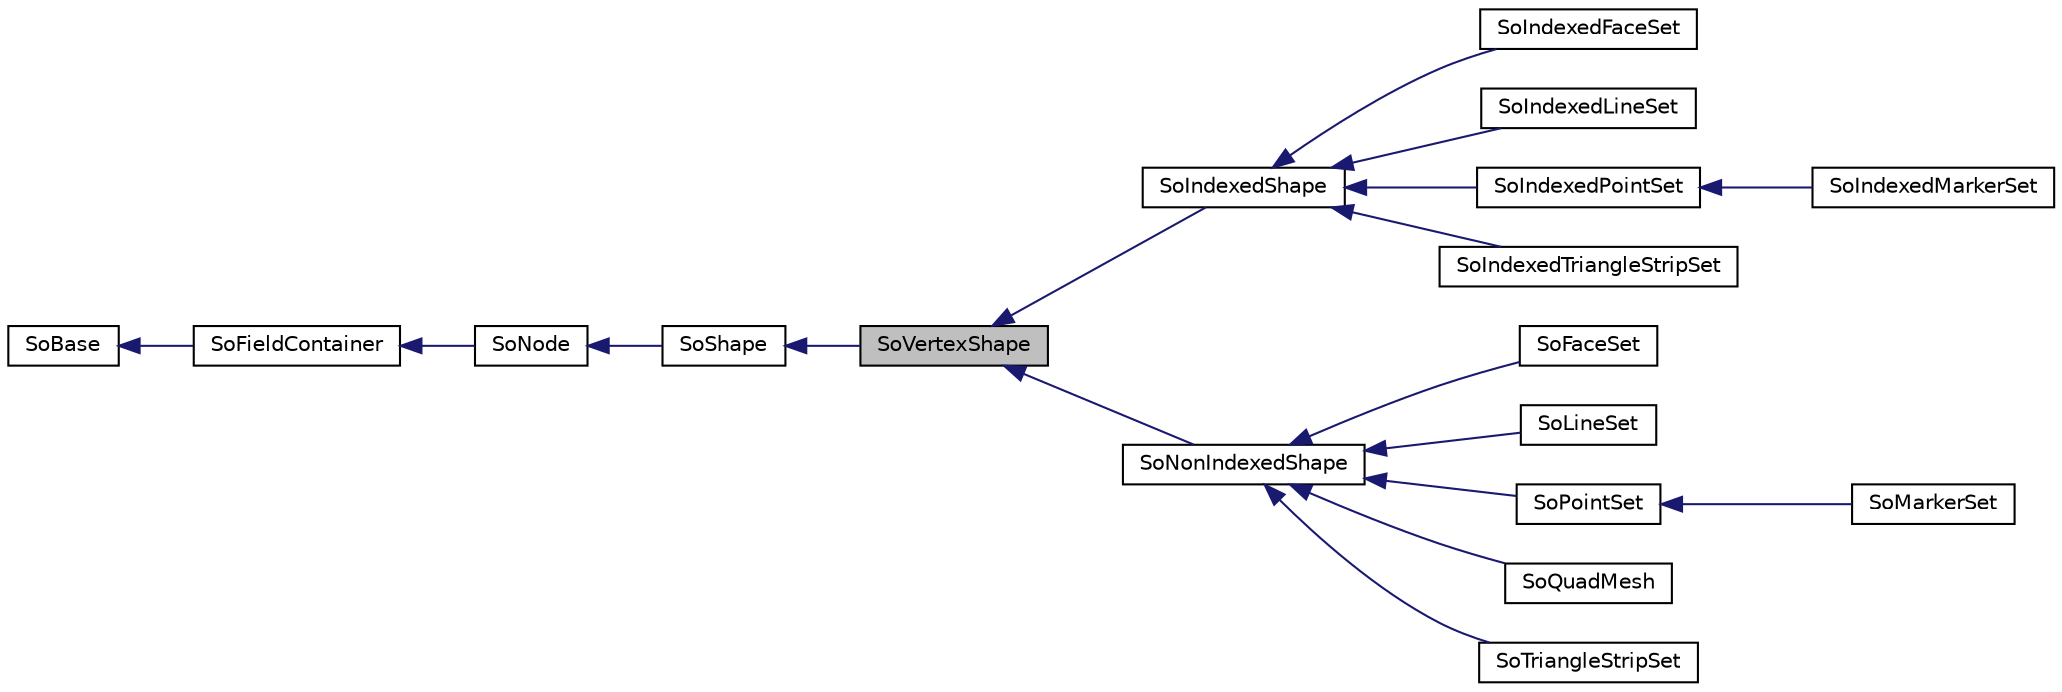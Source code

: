 digraph "SoVertexShape"
{
 // LATEX_PDF_SIZE
  edge [fontname="Helvetica",fontsize="10",labelfontname="Helvetica",labelfontsize="10"];
  node [fontname="Helvetica",fontsize="10",shape=record];
  rankdir="LR";
  Node1 [label="SoVertexShape",height=0.2,width=0.4,color="black", fillcolor="grey75", style="filled", fontcolor="black",tooltip="The SoVertexShape class is the superclass for all vertex based shapes."];
  Node2 -> Node1 [dir="back",color="midnightblue",fontsize="10",style="solid",fontname="Helvetica"];
  Node2 [label="SoShape",height=0.2,width=0.4,color="black", fillcolor="white", style="filled",URL="$classSoShape.html",tooltip="The SoShape class is the superclass for geometry shapes."];
  Node3 -> Node2 [dir="back",color="midnightblue",fontsize="10",style="solid",fontname="Helvetica"];
  Node3 [label="SoNode",height=0.2,width=0.4,color="black", fillcolor="white", style="filled",URL="$classSoNode.html",tooltip="The SoNode class is the base class for nodes used in scene graphs."];
  Node4 -> Node3 [dir="back",color="midnightblue",fontsize="10",style="solid",fontname="Helvetica"];
  Node4 [label="SoFieldContainer",height=0.2,width=0.4,color="black", fillcolor="white", style="filled",URL="$classSoFieldContainer.html",tooltip="The SoFieldContainer class is a base class for all classes that contain fields."];
  Node5 -> Node4 [dir="back",color="midnightblue",fontsize="10",style="solid",fontname="Helvetica"];
  Node5 [label="SoBase",height=0.2,width=0.4,color="black", fillcolor="white", style="filled",URL="$classSoBase.html",tooltip="The SoBase class is the top-level superclass for a number of class-hierarchies."];
  Node1 -> Node6 [dir="back",color="midnightblue",fontsize="10",style="solid",fontname="Helvetica"];
  Node6 [label="SoIndexedShape",height=0.2,width=0.4,color="black", fillcolor="white", style="filled",URL="$classSoIndexedShape.html",tooltip="The SoIndexedShape class is the superclass for all indexed vertex shapes."];
  Node6 -> Node7 [dir="back",color="midnightblue",fontsize="10",style="solid",fontname="Helvetica"];
  Node7 [label="SoIndexedFaceSet",height=0.2,width=0.4,color="black", fillcolor="white", style="filled",URL="$classSoIndexedFaceSet.html",tooltip="The SoIndexedFaceSet class is used to handle generic indexed facesets."];
  Node6 -> Node8 [dir="back",color="midnightblue",fontsize="10",style="solid",fontname="Helvetica"];
  Node8 [label="SoIndexedLineSet",height=0.2,width=0.4,color="black", fillcolor="white", style="filled",URL="$classSoIndexedLineSet.html",tooltip="The SoIndexedLineSet class is used to render and otherwise represent indexed lines."];
  Node6 -> Node9 [dir="back",color="midnightblue",fontsize="10",style="solid",fontname="Helvetica"];
  Node9 [label="SoIndexedPointSet",height=0.2,width=0.4,color="black", fillcolor="white", style="filled",URL="$classSoIndexedPointSet.html",tooltip="The SoIndexedPointSet class is used to display a set of 3D points."];
  Node9 -> Node10 [dir="back",color="midnightblue",fontsize="10",style="solid",fontname="Helvetica"];
  Node10 [label="SoIndexedMarkerSet",height=0.2,width=0.4,color="black", fillcolor="white", style="filled",URL="$classSoIndexedMarkerSet.html",tooltip="The SoIndexedMarkerSet class is used to display a set of bitmap markers at 3D positions."];
  Node6 -> Node11 [dir="back",color="midnightblue",fontsize="10",style="solid",fontname="Helvetica"];
  Node11 [label="SoIndexedTriangleStripSet",height=0.2,width=0.4,color="black", fillcolor="white", style="filled",URL="$classSoIndexedTriangleStripSet.html",tooltip="The SoIndexedTriangleStripSet class keeps data for rendering and otherwise representing triangle stri..."];
  Node1 -> Node12 [dir="back",color="midnightblue",fontsize="10",style="solid",fontname="Helvetica"];
  Node12 [label="SoNonIndexedShape",height=0.2,width=0.4,color="black", fillcolor="white", style="filled",URL="$classSoNonIndexedShape.html",tooltip="The SoNonIndexedShape class is the superclass for all non-indexed vertex based shapes."];
  Node12 -> Node13 [dir="back",color="midnightblue",fontsize="10",style="solid",fontname="Helvetica"];
  Node13 [label="SoFaceSet",height=0.2,width=0.4,color="black", fillcolor="white", style="filled",URL="$classSoFaceSet.html",tooltip="The SoFaceSet class is used to render and organize non-indexed polygonal face data."];
  Node12 -> Node14 [dir="back",color="midnightblue",fontsize="10",style="solid",fontname="Helvetica"];
  Node14 [label="SoLineSet",height=0.2,width=0.4,color="black", fillcolor="white", style="filled",URL="$classSoLineSet.html",tooltip="The SoLineSet class is used to render and organize non-indexed polylines."];
  Node12 -> Node15 [dir="back",color="midnightblue",fontsize="10",style="solid",fontname="Helvetica"];
  Node15 [label="SoPointSet",height=0.2,width=0.4,color="black", fillcolor="white", style="filled",URL="$classSoPointSet.html",tooltip="The SoPointSet class is used to display a set of 3D points."];
  Node15 -> Node16 [dir="back",color="midnightblue",fontsize="10",style="solid",fontname="Helvetica"];
  Node16 [label="SoMarkerSet",height=0.2,width=0.4,color="black", fillcolor="white", style="filled",URL="$classSoMarkerSet.html",tooltip="The SoMarkerSet class displays a set of 2D bitmap markers in 3D."];
  Node12 -> Node17 [dir="back",color="midnightblue",fontsize="10",style="solid",fontname="Helvetica"];
  Node17 [label="SoQuadMesh",height=0.2,width=0.4,color="black", fillcolor="white", style="filled",URL="$classSoQuadMesh.html",tooltip="The SoQuadMesh class is used to render and optimize a quadrilateral mesh."];
  Node12 -> Node18 [dir="back",color="midnightblue",fontsize="10",style="solid",fontname="Helvetica"];
  Node18 [label="SoTriangleStripSet",height=0.2,width=0.4,color="black", fillcolor="white", style="filled",URL="$classSoTriangleStripSet.html",tooltip="The SoTriangleStripSet class is used to render and control non-indexed triangle strips."];
}

